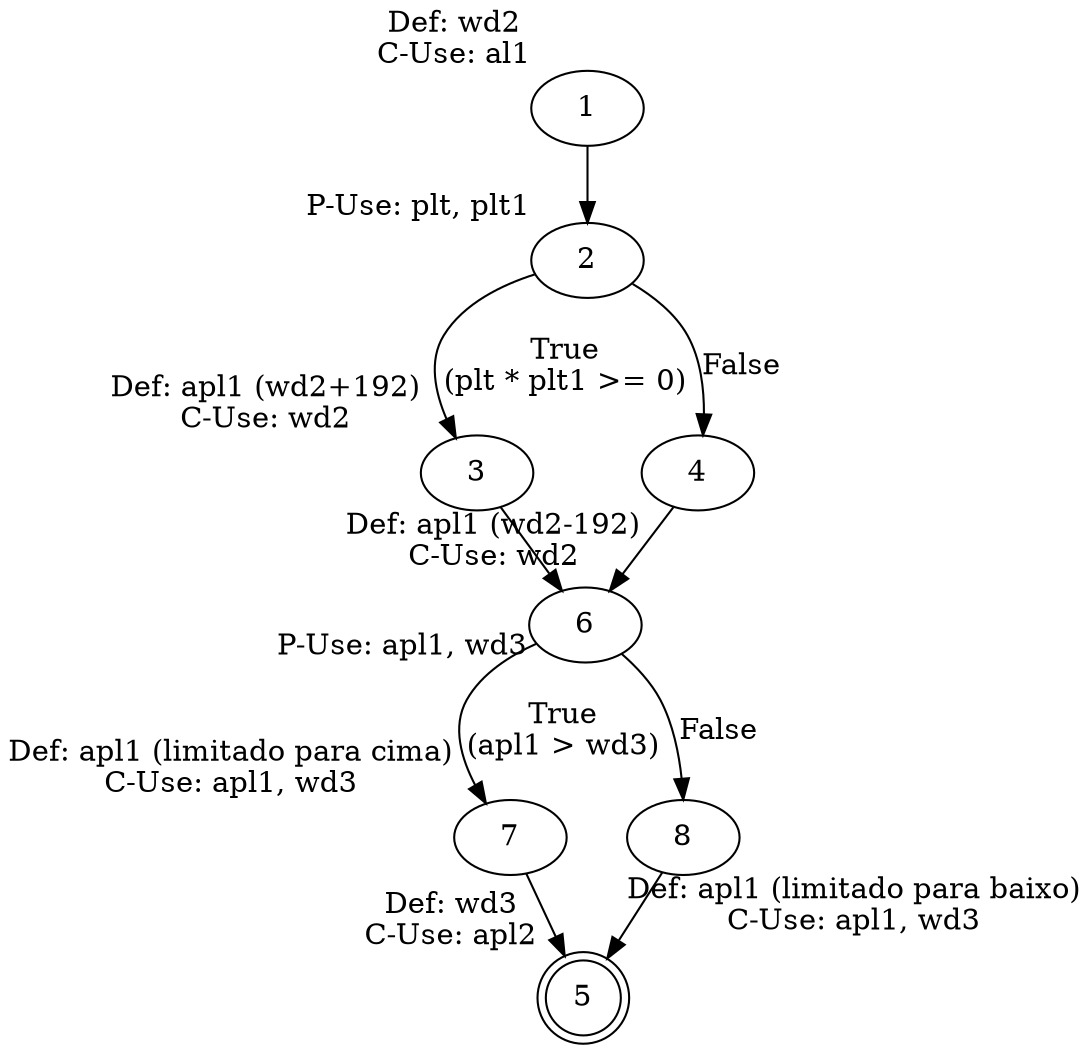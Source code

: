 digraph uppol1 {
    rankdir=TB;
    
    /* Nós */
    1 [label="1", xlabel="Def: wd2\nC-Use: al1"];
    2 [label="2", xlabel="P-Use: plt, plt1"];
    3 [label="3", xlabel="Def: apl1 (wd2+192)\nC-Use: wd2"];
    4 [label="4", xlabel="Def: apl1 (wd2-192)\nC-Use: wd2"];
    5 [label="5", xlabel="Def: wd3\nC-Use: apl2"];
    6 [label="6", xlabel="P-Use: apl1, wd3"];
    7 [label="7", xlabel="Def: apl1 (limitado para cima)\nC-Use: apl1, wd3"];
    8 [label="8", xlabel="Def: apl1 (limitado para baixo)\nC-Use: apl1, wd3"];
    
    /* Arestas */
    1 -> 2;
    2 -> 3 [label="True\n(plt * plt1 >= 0)"];
    2 -> 4 [label="False"];
    3 -> 6;
    4 -> 6;
    6 -> 7 [label="True\n(apl1 > wd3)"];
    6 -> 8 [label="False"];
    7 -> 5;
    8 -> 5;
    
    /* Último nó */
    5 [shape=doublecircle];
}